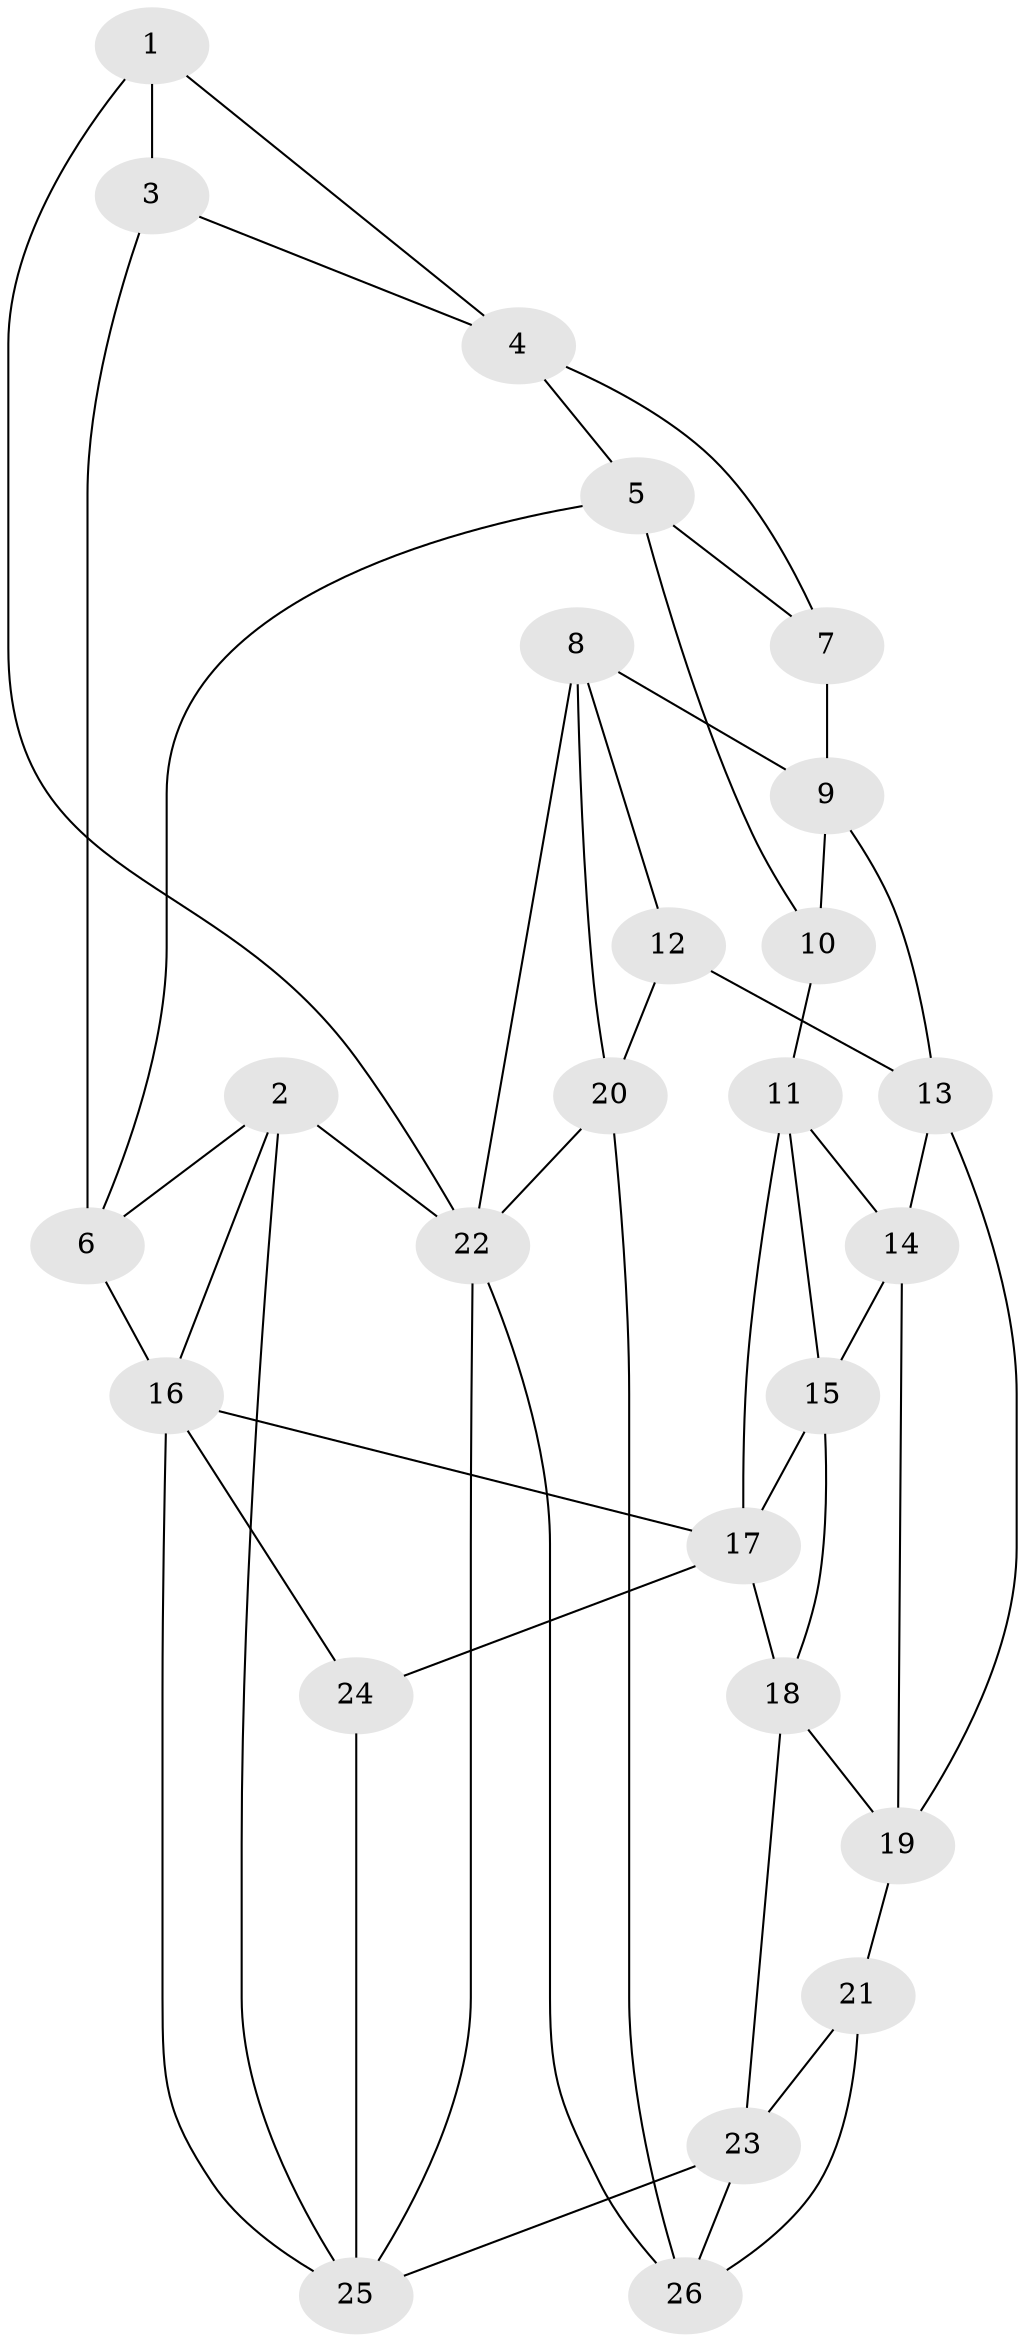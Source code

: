 // original degree distribution, {3: 0.038461538461538464, 5: 0.5384615384615384, 6: 0.19230769230769232, 4: 0.23076923076923078}
// Generated by graph-tools (version 1.1) at 2025/51/03/09/25 03:51:11]
// undirected, 26 vertices, 51 edges
graph export_dot {
graph [start="1"]
  node [color=gray90,style=filled];
  1;
  2;
  3;
  4;
  5;
  6;
  7;
  8;
  9;
  10;
  11;
  12;
  13;
  14;
  15;
  16;
  17;
  18;
  19;
  20;
  21;
  22;
  23;
  24;
  25;
  26;
  1 -- 3 [weight=1.0];
  1 -- 4 [weight=1.0];
  1 -- 22 [weight=1.0];
  2 -- 6 [weight=1.0];
  2 -- 16 [weight=1.0];
  2 -- 22 [weight=1.0];
  2 -- 25 [weight=1.0];
  3 -- 4 [weight=1.0];
  3 -- 6 [weight=1.0];
  4 -- 5 [weight=1.0];
  4 -- 7 [weight=1.0];
  5 -- 6 [weight=1.0];
  5 -- 7 [weight=1.0];
  5 -- 10 [weight=1.0];
  6 -- 16 [weight=1.0];
  7 -- 9 [weight=1.0];
  8 -- 9 [weight=1.0];
  8 -- 12 [weight=1.0];
  8 -- 20 [weight=1.0];
  8 -- 22 [weight=1.0];
  9 -- 10 [weight=1.0];
  9 -- 13 [weight=1.0];
  10 -- 11 [weight=1.0];
  11 -- 14 [weight=1.0];
  11 -- 15 [weight=1.0];
  11 -- 17 [weight=1.0];
  12 -- 13 [weight=1.0];
  12 -- 20 [weight=1.0];
  13 -- 14 [weight=1.0];
  13 -- 19 [weight=1.0];
  14 -- 15 [weight=1.0];
  14 -- 19 [weight=1.0];
  15 -- 17 [weight=1.0];
  15 -- 18 [weight=1.0];
  16 -- 17 [weight=2.0];
  16 -- 24 [weight=1.0];
  16 -- 25 [weight=1.0];
  17 -- 18 [weight=1.0];
  17 -- 24 [weight=1.0];
  18 -- 19 [weight=1.0];
  18 -- 23 [weight=1.0];
  19 -- 21 [weight=1.0];
  20 -- 22 [weight=1.0];
  20 -- 26 [weight=1.0];
  21 -- 23 [weight=1.0];
  21 -- 26 [weight=1.0];
  22 -- 25 [weight=1.0];
  22 -- 26 [weight=1.0];
  23 -- 25 [weight=1.0];
  23 -- 26 [weight=1.0];
  24 -- 25 [weight=1.0];
}
